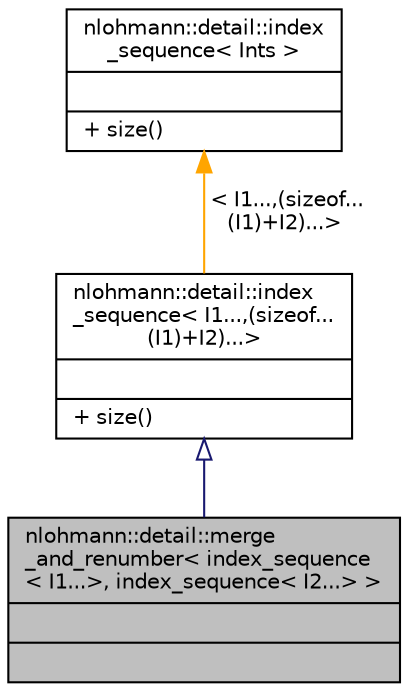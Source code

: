 digraph "nlohmann::detail::merge_and_renumber&lt; index_sequence&lt; I1...&gt;, index_sequence&lt; I2...&gt; &gt;"
{
 // INTERACTIVE_SVG=YES
  bgcolor="transparent";
  edge [fontname="Helvetica",fontsize="10",labelfontname="Helvetica",labelfontsize="10"];
  node [fontname="Helvetica",fontsize="10",shape=record];
  Node1 [label="{nlohmann::detail::merge\l_and_renumber\< index_sequence\l\< I1...\>, index_sequence\< I2...\> \>\n||}",height=0.2,width=0.4,color="black", fillcolor="grey75", style="filled" fontcolor="black"];
  Node2 -> Node1 [dir="back",color="midnightblue",fontsize="10",style="solid",arrowtail="onormal",fontname="Helvetica"];
  Node2 [label="{nlohmann::detail::index\l_sequence\< I1...,(sizeof...\l(I1)+I2)...\>\n||+ size()\l}",height=0.2,width=0.4,color="black",URL="$d4/d69/structnlohmann_1_1detail_1_1index__sequence.html"];
  Node3 -> Node2 [dir="back",color="orange",fontsize="10",style="solid",label=" \< I1...,(sizeof...\l(I1)+I2)...\>" ,fontname="Helvetica"];
  Node3 [label="{nlohmann::detail::index\l_sequence\< Ints \>\n||+ size()\l}",height=0.2,width=0.4,color="black",URL="$d4/d69/structnlohmann_1_1detail_1_1index__sequence.html"];
}

